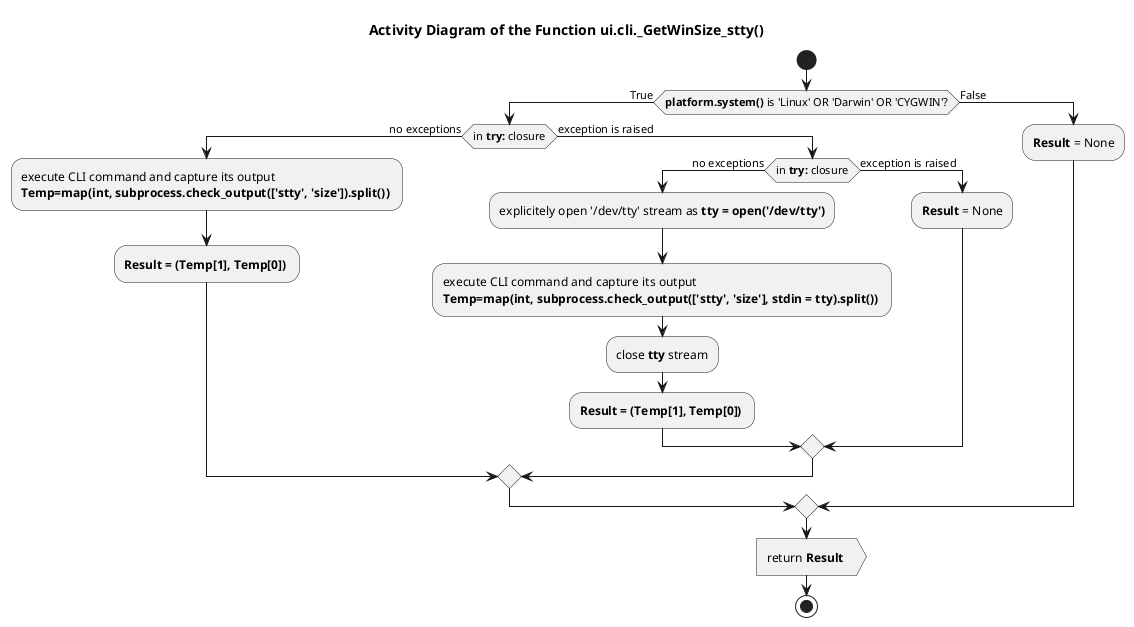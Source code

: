 @startuml sudoku_ui_cli_terminal_size_getwinsize_stty

title Activity Diagram of the Function ui.cli._GetWinSize_stty()

start

if (<b>platform.system()</b> is 'Linux' OR 'Darwin' OR 'CYGWIN'?) then (True)
    if (in <b>try:</b> closure) then (no exceptions)
        :execute CLI command and capture its output\n<b>Temp=map(int, subprocess.check_output(['stty', 'size']).split())</b> ;
        
        :<b>Result = (Temp[1], Temp[0])</b> ;
    else (exception is raised)
        if (in <b>try:</b> closure) then (no exceptions)
            :explicitely open '/dev/tty' stream as <b>tty = open('/dev/tty')</b>;
            
            :execute CLI command and capture its output\n<b>Temp=map(int, subprocess.check_output(['stty', 'size'], stdin = tty).split())</b> ;
            
            :close <b>tty</b> stream;
            
            :<b>Result = (Temp[1], Temp[0])</b> ;
        else (exception is raised)
            :<b>Result</b> = None;
        endif
    endif
else (False)
    :<b>Result</b> = None;
endif

:return <b>Result</b> >

stop

@enduml